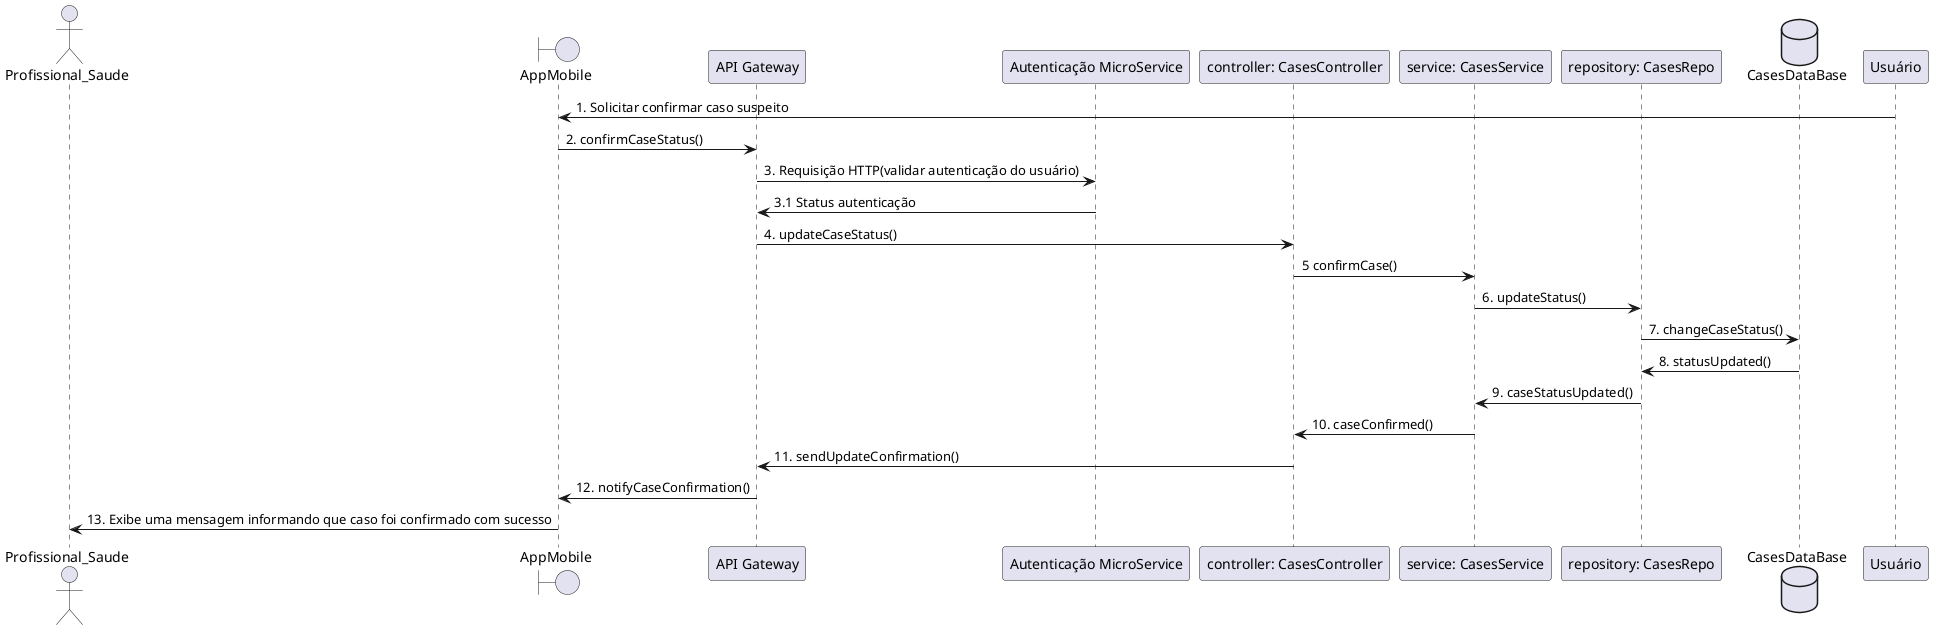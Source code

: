@startuml
actor Profissional_Saude
boundary AppMobile
participant "API Gateway" as Api
participant "Autenticação MicroService" as aut
participant "controller: CasesController" as controller
participant "service: CasesService" as service
participant "repository: CasesRepo" as repo
database "CasesDataBase" as bd

Usuário -> AppMobile : 1. Solicitar confirmar caso suspeito
AppMobile -> Api: 2. confirmCaseStatus()
Api -> aut: 3. Requisição HTTP(validar autenticação do usuário)
aut -> Api: 3.1 Status autenticação 
Api -> controller: 4. updateCaseStatus()
controller -> service: 5 confirmCase()
service -> repo: 6. updateStatus()
repo -> bd: 7. changeCaseStatus()
bd -> repo: 8. statusUpdated()
repo -> service: 9. caseStatusUpdated()
service -> controller: 10. caseConfirmed()
controller -> Api: 11. sendUpdateConfirmation()
Api -> AppMobile: 12. notifyCaseConfirmation()
AppMobile -> Profissional_Saude: 13. Exibe uma mensagem informando que caso foi confirmado com sucesso
@enduml